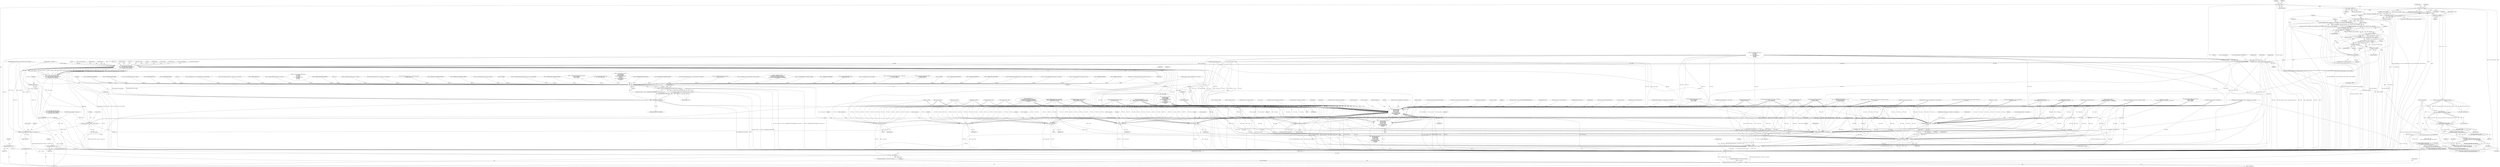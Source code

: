 digraph "0_heimdal_1a6a6e462dc2ac6111f9e02c6852ddec4849b887@pointer" {
"1000857" [label="(Call,_kdc_is_anon_request(b))"];
"1000352" [label="(Call,_kdc_is_anon_request(b))"];
"1000204" [label="(Call,b = &req->req_body)"];
"1000366" [label="(Call,_kdc_is_anon_request(b))"];
"1000854" [label="(Call,require_preauth_p(r) || _kdc_is_anon_request(b))"];
"1000983" [label="(Call,_kdc_is_anon_request(b))"];
"1000982" [label="(Call,_kdc_is_anon_request(b) && !config->allow_anonymous)"];
"1000978" [label="(Call,f.enc_tkt_in_skey\n       || (_kdc_is_anon_request(b) && !config->allow_anonymous))"];
"1000974" [label="(Call,f.forwarded || f.enc_tkt_in_skey\n       || (_kdc_is_anon_request(b) && !config->allow_anonymous))"];
"1000970" [label="(Call,f.proxy || f.forwarded || f.enc_tkt_in_skey\n       || (_kdc_is_anon_request(b) && !config->allow_anonymous))"];
"1000966" [label="(Call,f.validate || f.proxy || f.forwarded || f.enc_tkt_in_skey\n       || (_kdc_is_anon_request(b) && !config->allow_anonymous))"];
"1000962" [label="(Call,f.renew || f.validate || f.proxy || f.forwarded || f.enc_tkt_in_skey\n       || (_kdc_is_anon_request(b) && !config->allow_anonymous))"];
"1001110" [label="(Call,CNT(b, UNKNOWN))"];
"1001109" [label="(Call,CNT(b, UNKNOWN) || CNT(b, PRINCIPAL) || CNT(b, SRV_INST) || CNT(b, SRV_HST) || CNT(b, SRV_XHST))"];
"1001114" [label="(Call,CNT(b, PRINCIPAL))"];
"1001113" [label="(Call,CNT(b, PRINCIPAL) || CNT(b, SRV_INST) || CNT(b, SRV_HST) || CNT(b, SRV_XHST))"];
"1001118" [label="(Call,CNT(b, SRV_INST))"];
"1001117" [label="(Call,CNT(b, SRV_INST) || CNT(b, SRV_HST) || CNT(b, SRV_XHST))"];
"1001122" [label="(Call,CNT(b, SRV_HST))"];
"1001121" [label="(Call,CNT(b, SRV_HST) || CNT(b, SRV_XHST))"];
"1001125" [label="(Call,CNT(b, SRV_XHST))"];
"1001628" [label="(Call,_kdc_is_anon_request(b))"];
"1002344" [label="(Call,log_as_req(context, config, r->reply_key.keytype, setype, b))"];
"1002413" [label="(Call,_kdc_encode_reply(context, config,\n\t\t\t    r->armor_crypto, req->req_body.nonce,\n\t\t\t    &rep, &r->et, &r->ek, setype, r->server->entry.kvno,\n\t\t\t    &skey->key, r->client->entry.kvno,\n\t\t\t    &r->reply_key, 0, &r->e_text, reply))"];
"1002411" [label="(Call,ret = _kdc_encode_reply(context, config,\n\t\t\t    r->armor_crypto, req->req_body.nonce,\n\t\t\t    &rep, &r->et, &r->ek, setype, r->server->entry.kvno,\n\t\t\t    &skey->key, r->client->entry.kvno,\n\t\t\t    &r->reply_key, 0, &r->e_text, reply))"];
"1002491" [label="(Call,ret != 0)"];
"1002490" [label="(Call,ret != 0 && ret != HDB_ERR_NOT_FOUND_HERE && reply->length == 0)"];
"1002495" [label="(Call,ret != HDB_ERR_NOT_FOUND_HERE)"];
"1002494" [label="(Call,ret != HDB_ERR_NOT_FOUND_HERE && reply->length == 0)"];
"1002506" [label="(Call,_kdc_fast_mk_error(context, r,\n \t\t\t\t &error_method,\n \t\t\t\t r->armor_crypto,\n \t\t\t\t &req->req_body,\n \t\t\t\t ret, r->e_text,\n \t\t\t\t r->server_princ,\n\t\t\t\t &r->client_princ->name,\n\t\t\t\t &r->client_princ->realm,\n \t\t\t\t NULL, NULL,\n \t\t\t\t reply))"];
"1002504" [label="(Call,ret = _kdc_fast_mk_error(context, r,\n \t\t\t\t &error_method,\n \t\t\t\t r->armor_crypto,\n \t\t\t\t &req->req_body,\n \t\t\t\t ret, r->e_text,\n \t\t\t\t r->server_princ,\n\t\t\t\t &r->client_princ->name,\n\t\t\t\t &r->client_princ->realm,\n \t\t\t\t NULL, NULL,\n \t\t\t\t reply))"];
"1002686" [label="(Return,return ret;)"];
"1002563" [label="(Call,free_METHOD_DATA(&error_method))"];
"1002582" [label="(Call,krb5_free_principal(context, r->client_princ))"];
"1002611" [label="(Call,krb5_free_principal(context, r->server_princ))"];
"1002639" [label="(Call,_kdc_free_ent(context, r->client))"];
"1002648" [label="(Call,_kdc_free_ent(context, r->server))"];
"1002587" [label="(Call,r->client_princ = NULL)"];
"1002601" [label="(Call,r->client_name = NULL)"];
"1002616" [label="(Call,r->server_princ = NULL)"];
"1002630" [label="(Call,r->server_name = NULL)"];
"1002658" [label="(Call,krb5_crypto_destroy(r->context, r->armor_crypto))"];
"1002670" [label="(Call,krb5_free_keyblock_contents(r->context, &r->reply_key))"];
"1002678" [label="(Call,krb5_free_keyblock_contents(r->context, &r->session_key))"];
"1002665" [label="(Call,r->armor_crypto = NULL)"];
"1002477" [label="(Call,krb5_data_free(reply))"];
"1002486" [label="(Call,free_AS_REP(&rep))"];
"1002544" [label="(Call,free_EncTicketPart(&r->et))"];
"1002549" [label="(Call,free_EncKDCRepPart(&r->ek))"];
"1002601" [label="(Call,r->client_name = NULL)"];
"1002509" [label="(Call,&error_method)"];
"1002591" [label="(Identifier,NULL)"];
"1000778" [label="(Call,ret = krb5_padata_add(context, &error_method,\n\t\t\t\t  pat[n].type, NULL, 0))"];
"1002589" [label="(Identifier,r)"];
"1001187" [label="(Call,_kdc_set_e_text(r, \"Ticket may not be forwardable\"))"];
"1002491" [label="(Call,ret != 0)"];
"1000889" [label="(Call,krb5_copy_keyblock_contents(r->context, &ckey->key, &r->reply_key))"];
"1002557" [label="(Identifier,r)"];
"1001028" [label="(Call,ret = copy_Realm(&r->client->entry.principal->realm, &rep.crealm))"];
"1001112" [label="(Identifier,UNKNOWN)"];
"1002492" [label="(Identifier,ret)"];
"1000572" [label="(Call,ret = _kdc_find_etype(context,\n\t\t\t  krb5_principal_is_krbtgt(context, r->server_princ) ?\n\t\t\t  config->tgt_use_strongest_session_key :\n\t\t\t  config->svc_use_strongest_session_key, FALSE,\n\t\t\t  r->client, b->etype.val, b->etype.len, &r->sessionetype,\n\t\t\t  NULL))"];
"1002490" [label="(Call,ret != 0 && ret != HDB_ERR_NOT_FOUND_HERE && reply->length == 0)"];
"1000258" [label="(Call,krb5_unparse_name(context, r->server_princ, &r->server_name))"];
"1002358" [label="(Identifier,r)"];
"1002274" [label="(Call,ret = copy_METHOD_DATA(&r->outpadata, rep.padata))"];
"1002458" [label="(Call,&r->e_text)"];
"1002687" [label="(Identifier,ret)"];
"1001295" [label="(Call,ret = KRB5KRB_AP_ERR_BADADDR)"];
"1000875" [label="(Call,_kdc_set_e_text(r, \"Doesn't have a client key available\"))"];
"1000351" [label="(Call,!_kdc_is_anon_request(b))"];
"1000967" [label="(Call,f.validate)"];
"1000370" [label="(Identifier,context)"];
"1002506" [label="(Call,_kdc_fast_mk_error(context, r,\n \t\t\t\t &error_method,\n \t\t\t\t r->armor_crypto,\n \t\t\t\t &req->req_body,\n \t\t\t\t ret, r->e_text,\n \t\t\t\t r->server_princ,\n\t\t\t\t &r->client_princ->name,\n\t\t\t\t &r->client_princ->realm,\n \t\t\t\t NULL, NULL,\n \t\t\t\t reply))"];
"1000987" [label="(Identifier,config)"];
"1000192" [label="(Call,_kdc_fast_unwrap_request(r))"];
"1002347" [label="(Call,r->reply_key.keytype)"];
"1000239" [label="(Call,_krb5_principalname2krb5_principal (context,\n\t\t\t\t\t\t  &r->server_princ,\n\t\t\t\t\t\t  *(b->sname),\n\t\t\t\t\t\t  b->realm))"];
"1002667" [label="(Identifier,r)"];
"1000858" [label="(Identifier,b)"];
"1002545" [label="(Call,&r->et)"];
"1002487" [label="(Call,&rep)"];
"1000861" [label="(Identifier,ret)"];
"1002541" [label="(Identifier,ret)"];
"1000831" [label="(Call,ret = get_pa_etype_info(context, config,\n\t\t\t\t\t&error_method, ckey))"];
"1000962" [label="(Call,f.renew || f.validate || f.proxy || f.forwarded || f.enc_tkt_in_skey\n       || (_kdc_is_anon_request(b) && !config->allow_anonymous))"];
"1000978" [label="(Call,f.enc_tkt_in_skey\n       || (_kdc_is_anon_request(b) && !config->allow_anonymous))"];
"1000427" [label="(Call,krb5_unparse_name(context, r->client->entry.principal,\n\t\t\t\t&fixed_client_name))"];
"1002608" [label="(Identifier,r)"];
"1002514" [label="(Call,&req->req_body)"];
"1000983" [label="(Call,_kdc_is_anon_request(b))"];
"1001111" [label="(Identifier,b)"];
"1002639" [label="(Call,_kdc_free_ent(context, r->client))"];
"1001018" [label="(Call,ret = copy_Realm(&anon_realm, &rep.crealm))"];
"1002630" [label="(Call,r->server_name = NULL)"];
"1002205" [label="(Call,r->reply_key.keytype == ETYPE_NULL)"];
"1000610" [label="(Call,kdc_log(context, config, 0,\n\t\t\"Client (%s) from %s has no common enctypes with KDC \"\n\t\t\"to use for the session key\",\n\t\tr->client_name, from))"];
"1002669" [label="(Identifier,NULL)"];
"1000920" [label="(Call,ret = _kdc_check_access(context, config, r->client, r->client_name,\n\t\t\t    r->server, r->server_name,\n\t\t\t    req, &error_method))"];
"1000943" [label="(Call,ret = _kdc_get_preferred_key(context, config,\n\t\t\t\t r->server, r->server_name,\n\t\t\t\t &setype, &skey))"];
"1001708" [label="(Call,ret = ENOMEM)"];
"1002594" [label="(Identifier,r)"];
"1002637" [label="(Identifier,r)"];
"1000985" [label="(Call,!config->allow_anonymous)"];
"1000971" [label="(Call,f.proxy)"];
"1002494" [label="(Call,ret != HDB_ERR_NOT_FOUND_HERE && reply->length == 0)"];
"1002646" [label="(Identifier,r)"];
"1000455" [label="(Call,_kdc_fast_mk_error(context, r,\n\t\t\t\t &error_method,\n\t\t\t\t r->armor_crypto,\n\t\t\t\t &req->req_body,\n\t\t\t\t KRB5_KDC_ERR_WRONG_REALM,\n\t\t\t\t NULL,\n\t\t\t\t r->server_princ,\n\t\t\t\t NULL,\n\t\t\t\t &r->client->entry.principal->realm,\n\t\t\t\t NULL, NULL,\n\t\t\t\t reply))"];
"1002442" [label="(Call,&skey->key)"];
"1000515" [label="(Call,_kdc_db_fetch(context, config, r->server_princ,\n\t\t\tHDB_F_GET_SERVER|HDB_F_GET_KRBTGT | flags,\n\t\t\tNULL, NULL, &r->server))"];
"1001117" [label="(Call,CNT(b, SRV_INST) || CNT(b, SRV_HST) || CNT(b, SRV_XHST))"];
"1002582" [label="(Call,krb5_free_principal(context, r->client_princ))"];
"1000963" [label="(Call,f.renew)"];
"1000872" [label="(Call,ret = KRB5KDC_ERR_CLIENT_NOTYET)"];
"1000210" [label="(Call,f = b->kdc_options)"];
"1001629" [label="(Identifier,b)"];
"1001118" [label="(Call,CNT(b, SRV_INST))"];
"1000975" [label="(Call,f.forwarded)"];
"1000990" [label="(Call,ret = KRB5KDC_ERR_BADOPTION)"];
"1002498" [label="(Call,reply->length == 0)"];
"1001114" [label="(Call,CNT(b, PRINCIPAL))"];
"1002518" [label="(Identifier,ret)"];
"1000868" [label="(Call,ckey == NULL)"];
"1001122" [label="(Call,CNT(b, SRV_HST))"];
"1000922" [label="(Call,_kdc_check_access(context, config, r->client, r->client_name,\n\t\t\t    r->server, r->server_name,\n\t\t\t    req, &error_method))"];
"1002216" [label="(Call,ret = KRB5KDC_ERR_CLIENT_NOTYET)"];
"1001698" [label="(Call,r->ek.last_req.val == NULL)"];
"1000344" [label="(Call,_kdc_is_anonymous(context, r->client_princ))"];
"1001123" [label="(Identifier,b)"];
"1000863" [label="(Call,_kdc_set_e_text(r, \"Need to use PA-ENC-TIMESTAMP/PA-PK-AS-REQ\"))"];
"1002419" [label="(Call,req->req_body.nonce)"];
"1000844" [label="(Call,get_pa_etype_info2(context, config,\n\t\t\t\t     &error_method, ckey))"];
"1002292" [label="(Call,generate_pac(r, skey))"];
"1002190" [label="(Call,ret = krb5_generate_random_keyblock(context, r->sessionetype, &r->session_key))"];
"1002446" [label="(Call,r->client->entry.kvno)"];
"1002345" [label="(Identifier,context)"];
"1002139" [label="(Call,ret = copy_PrincipalName(&rep.ticket.sname, &r->ek.sname))"];
"1002610" [label="(Block,)"];
"1002563" [label="(Call,free_METHOD_DATA(&error_method))"];
"1002220" [label="(Call,ret = copy_EncryptionKey(&r->session_key, &r->et.key))"];
"1000312" [label="(Call,krb5_unparse_name(context, r->client_princ, &r->client_name))"];
"1000284" [label="(Call,ret = KRB5KRB_ERR_GENERIC)"];
"1001234" [label="(Call,ret = KRB5KDC_ERR_POLICY)"];
"1002605" [label="(Identifier,NULL)"];
"1000945" [label="(Call,_kdc_get_preferred_key(context, config,\n\t\t\t\t r->server, r->server_name,\n\t\t\t\t &setype, &skey))"];
"1002665" [label="(Call,r->armor_crypto = NULL)"];
"1001627" [label="(ControlStructure,if (_kdc_is_anon_request(b)))"];
"1002344" [label="(Call,log_as_req(context, config, r->reply_key.keytype, setype, b))"];
"1001315" [label="(Call,ret = copy_Realm(&rep.crealm, &r->et.crealm))"];
"1000232" [label="(Call,_kdc_set_e_text(r, \"No server in request\"))"];
"1002635" [label="(ControlStructure,if (r->client))"];
"1001190" [label="(Call,ret = KRB5KDC_ERR_POLICY)"];
"1002616" [label="(Call,r->server_princ = NULL)"];
"1000999" [label="(Identifier,rep)"];
"1002457" [label="(Literal,0)"];
"1000991" [label="(Identifier,ret)"];
"1000229" [label="(Call,ret = KRB5KRB_ERR_GENERIC)"];
"1000652" [label="(Call,pat[n].validate == NULL)"];
"1001008" [label="(Call,_kdc_is_anonymous(context, r->client_princ))"];
"1001109" [label="(Call,CNT(b, UNKNOWN) || CNT(b, PRINCIPAL) || CNT(b, SRV_INST) || CNT(b, SRV_HST) || CNT(b, SRV_XHST))"];
"1000366" [label="(Call,_kdc_is_anon_request(b))"];
"1000711" [label="(Call,ret != 0)"];
"1000984" [label="(Identifier,b)"];
"1000982" [label="(Call,_kdc_is_anon_request(b) && !config->allow_anonymous)"];
"1002659" [label="(Call,r->context)"];
"1001072" [label="(Call,ret = copy_Realm(&r->server->entry.principal->realm, &rep.ticket.realm))"];
"1000324" [label="(Call,kdc_log(context, config, 0,\n\t\t\"AS-REQ malformed client name from %s\", from))"];
"1002192" [label="(Call,krb5_generate_random_keyblock(context, r->sessionetype, &r->session_key))"];
"1000126" [label="(MethodParameterIn,kdc_request_t r)"];
"1002507" [label="(Identifier,context)"];
"1000961" [label="(ControlStructure,if(f.renew || f.validate || f.proxy || f.forwarded || f.enc_tkt_in_skey\n       || (_kdc_is_anon_request(b) && !config->allow_anonymous)))"];
"1002671" [label="(Call,r->context)"];
"1000662" [label="(Call,r->armor_crypto == NULL)"];
"1002222" [label="(Call,copy_EncryptionKey(&r->session_key, &r->et.key))"];
"1002670" [label="(Call,krb5_free_keyblock_contents(r->context, &r->reply_key))"];
"1000204" [label="(Call,b = &req->req_body)"];
"1002412" [label="(Identifier,ret)"];
"1002550" [label="(Call,&r->ek)"];
"1001125" [label="(Call,CNT(b, SRV_XHST))"];
"1001127" [label="(Identifier,SRV_XHST)"];
"1000256" [label="(Call,ret = krb5_unparse_name(context, r->server_princ, &r->server_name))"];
"1000352" [label="(Call,_kdc_is_anon_request(b))"];
"1002464" [label="(Identifier,ret)"];
"1001641" [label="(Identifier,b)"];
"1002543" [label="(JumpTarget,out2:)"];
"1002596" [label="(Block,)"];
"1002634" [label="(Identifier,NULL)"];
"1002435" [label="(Call,r->server->entry.kvno)"];
"1002583" [label="(Identifier,context)"];
"1001278" [label="(Call,ret = KRB5KDC_ERR_POLICY)"];
"1002434" [label="(Identifier,setype)"];
"1002631" [label="(Call,r->server_name)"];
"1001299" [label="(Call,ret = copy_PrincipalName(&rep.cname, &r->et.cname))"];
"1002482" [label="(Call,_kdc_set_e_text(r, \"Reply packet too large\"))"];
"1000365" [label="(ControlStructure,if (_kdc_is_anon_request(b)))"];
"1002238" [label="(Call,copy_EncryptionKey(&r->session_key, &r->ek.key))"];
"1002478" [label="(Identifier,reply)"];
"1002319" [label="(Call,ret = _kdc_add_KRB5SignedPath(context,\n\t\t\t\t  config,\n\t\t\t\t  r->server,\n\t\t\t\t  setype,\n\t\t\t\t  r->client->entry.principal,\n\t\t\t\t  NULL,\n\t\t\t\t  NULL,\n\t\t\t\t  &r->et))"];
"1002625" [label="(Block,)"];
"1000565" [label="(Call,krb5_free_error_message(context, msg))"];
"1002511" [label="(Call,r->armor_crypto)"];
"1000993" [label="(Call,_kdc_set_e_text(r, \"Bad KDC options\"))"];
"1000353" [label="(Identifier,b)"];
"1000537" [label="(Call,kdc_log(context, config, 5, \"target %s does not have secrets at this KDC, need to proxy\",\n\t\tr->server_name))"];
"1002414" [label="(Identifier,context)"];
"1001110" [label="(Call,CNT(b, UNKNOWN))"];
"1002430" [label="(Call,&r->ek)"];
"1000860" [label="(Call,ret = KRB5KDC_ERR_PREAUTH_REQUIRED)"];
"1000853" [label="(ControlStructure,if (require_preauth_p(r) || _kdc_is_anon_request(b)))"];
"1002549" [label="(Call,free_EncKDCRepPart(&r->ek))"];
"1002564" [label="(Call,&error_method)"];
"1002584" [label="(Call,r->client_princ)"];
"1002617" [label="(Call,r->server_princ)"];
"1000253" [label="(Call,ret == 0)"];
"1000966" [label="(Call,f.validate || f.proxy || f.forwarded || f.enc_tkt_in_skey\n       || (_kdc_is_anon_request(b) && !config->allow_anonymous))"];
"1001132" [label="(Identifier,rep)"];
"1002581" [label="(Block,)"];
"1000270" [label="(Call,kdc_log(context, config, 0,\n\t\t\"AS-REQ malformed server name from %s\", from))"];
"1000223" [label="(Call,b->sname == NULL)"];
"1001116" [label="(Identifier,PRINCIPAL)"];
"1000206" [label="(Call,&req->req_body)"];
"1002453" [label="(Call,&r->reply_key)"];
"1002405" [label="(Call,krb5_free_error_message(r->context, msg))"];
"1001120" [label="(Identifier,SRV_INST)"];
"1001121" [label="(Call,CNT(b, SRV_HST) || CNT(b, SRV_XHST))"];
"1002462" [label="(Identifier,reply)"];
"1002477" [label="(Call,krb5_data_free(reply))"];
"1002504" [label="(Call,ret = _kdc_fast_mk_error(context, r,\n \t\t\t\t &error_method,\n \t\t\t\t r->armor_crypto,\n \t\t\t\t &req->req_body,\n \t\t\t\t ret, r->e_text,\n \t\t\t\t r->server_princ,\n\t\t\t\t &r->client_princ->name,\n\t\t\t\t &r->client_princ->realm,\n \t\t\t\t NULL, NULL,\n \t\t\t\t reply))"];
"1000383" [label="(Call,_kdc_db_fetch(context, config, r->client_princ,\n\t\t\tHDB_F_GET_CLIENT | flags, NULL,\n\t\t\t&r->clientdb, &r->client))"];
"1002531" [label="(Call,&r->client_princ->realm)"];
"1002321" [label="(Call,_kdc_add_KRB5SignedPath(context,\n\t\t\t\t  config,\n\t\t\t\t  r->server,\n\t\t\t\t  setype,\n\t\t\t\t  r->client->entry.principal,\n\t\t\t\t  NULL,\n\t\t\t\t  NULL,\n\t\t\t\t  &r->et))"];
"1002121" [label="(Call,ret = copy_Realm(&rep.ticket.realm, &r->ek.srealm))"];
"1000310" [label="(Call,ret = krb5_unparse_name(context, r->client_princ, &r->client_name))"];
"1000577" [label="(Call,krb5_principal_is_krbtgt(context, r->server_princ))"];
"1000382" [label="(Identifier,ret)"];
"1000211" [label="(Identifier,f)"];
"1000197" [label="(Call,_kdc_r_log(r, 0, \"FAST unwrap request from %s failed: %d\", from, ret))"];
"1000425" [label="(Call,ret = krb5_unparse_name(context, r->client->entry.principal,\n\t\t\t\t&fixed_client_name))"];
"1002505" [label="(Identifier,ret)"];
"1002525" [label="(Call,&r->client_princ->name)"];
"1000367" [label="(Identifier,b)"];
"1001115" [label="(Identifier,b)"];
"1000287" [label="(Call,_kdc_set_e_text(r, \"No client in request\"))"];
"1002680" [label="(Identifier,r)"];
"1002519" [label="(Call,r->e_text)"];
"1002620" [label="(Identifier,NULL)"];
"1002426" [label="(Call,&r->et)"];
"1000780" [label="(Call,krb5_padata_add(context, &error_method,\n\t\t\t\t  pat[n].type, NULL, 0))"];
"1002476" [label="(Block,)"];
"1000974" [label="(Call,f.forwarded || f.enc_tkt_in_skey\n       || (_kdc_is_anon_request(b) && !config->allow_anonymous))"];
"1002486" [label="(Call,free_AS_REP(&rep))"];
"1000509" [label="(Call,ret = KRB5KDC_ERR_C_PRINCIPAL_UNKNOWN)"];
"1000127" [label="(MethodParameterIn,krb5_data *reply)"];
"1000360" [label="(Call,ret = KRB5KDC_ERR_C_PRINCIPAL_UNKNOWN)"];
"1001145" [label="(Identifier,r)"];
"1001628" [label="(Call,_kdc_is_anon_request(b))"];
"1002416" [label="(Call,r->armor_crypto)"];
"1000796" [label="(Call,_kdc_find_etype(context,\n\t\t\t      config->preauth_use_strongest_session_key, TRUE,\n\t\t\t      r->client, b->etype.val, b->etype.len, NULL, &ckey))"];
"1002496" [label="(Identifier,ret)"];
"1000506" [label="(Call,krb5_free_error_message(context, msg))"];
"1002650" [label="(Call,r->server)"];
"1000979" [label="(Call,f.enc_tkt_in_skey)"];
"1002657" [label="(Block,)"];
"1001275" [label="(Call,_kdc_set_e_text(r, \"Ticket may not be postdate\"))"];
"1002424" [label="(Call,&rep)"];
"1002644" [label="(ControlStructure,if (r->server))"];
"1002618" [label="(Identifier,r)"];
"1000533" [label="(Call,ret == HDB_ERR_NOT_FOUND_HERE)"];
"1001126" [label="(Identifier,b)"];
"1002213" [label="(Call,_kdc_set_e_text(r, \"Client have no reply key\"))"];
"1002411" [label="(Call,ret = _kdc_encode_reply(context, config,\n\t\t\t    r->armor_crypto, req->req_body.nonce,\n\t\t\t    &rep, &r->et, &r->ek, setype, r->server->entry.kvno,\n\t\t\t    &skey->key, r->client->entry.kvno,\n\t\t\t    &r->reply_key, 0, &r->e_text, reply))"];
"1000369" [label="(Call,kdc_log(context, config, 0,\n\t\t\"Request for a anonymous ticket with non \"\n\t\t\"anonymous client name: %s\", r->client_name))"];
"1002415" [label="(Identifier,config)"];
"1001119" [label="(Identifier,b)"];
"1000294" [label="(Call,_krb5_principalname2krb5_principal (context,\n\t\t\t\t\t\t  &r->client_princ,\n\t\t\t\t\t\t  *(b->cname),\n\t\t\t\t\t\t  b->realm))"];
"1002495" [label="(Call,ret != HDB_ERR_NOT_FOUND_HERE)"];
"1000869" [label="(Identifier,ckey)"];
"1002613" [label="(Call,r->server_princ)"];
"1000855" [label="(Call,require_preauth_p(r))"];
"1002538" [label="(Identifier,NULL)"];
"1002236" [label="(Call,ret = copy_EncryptionKey(&r->session_key, &r->ek.key))"];
"1002641" [label="(Call,r->client)"];
"1002658" [label="(Call,krb5_crypto_destroy(r->context, r->armor_crypto))"];
"1002682" [label="(Call,&r->session_key)"];
"1002270" [label="(Call,ret = ENOMEM)"];
"1002503" [label="(Block,)"];
"1001284" [label="(Call,_kdc_check_addresses(context, config, b->addresses, from_addr))"];
"1002544" [label="(Call,free_EncTicketPart(&r->et))"];
"1001048" [label="(Call,ret = _krb5_principal2principalname(&rep.cname, r->client->entry.principal))"];
"1002399" [label="(Call,_kdc_r_log(r, 0, \"add_enc_pa_rep failed: %s: %d\", msg, ret))"];
"1002539" [label="(Identifier,reply)"];
"1002674" [label="(Call,&r->reply_key)"];
"1002587" [label="(Call,r->client_princ = NULL)"];
"1002500" [label="(Identifier,reply)"];
"1002552" [label="(Identifier,r)"];
"1002602" [label="(Call,r->client_name)"];
"1002537" [label="(Identifier,NULL)"];
"1000675" [label="(Call,kdc_log(context, config, 5,\n\t\t    \"Looking for %s pa-data -- %s\", pat[n].name, r->client_name))"];
"1002559" [label="(ControlStructure,if (error_method.len))"];
"1002640" [label="(Identifier,context)"];
"1000857" [label="(Call,_kdc_is_anon_request(b))"];
"1001231" [label="(Call,_kdc_set_e_text(r, \"Ticket may not be proxiable\"))"];
"1001108" [label="(ControlStructure,if (CNT(b, UNKNOWN) || CNT(b, PRINCIPAL) || CNT(b, SRV_INST) || CNT(b, SRV_HST) || CNT(b, SRV_XHST)))"];
"1002489" [label="(ControlStructure,if(ret != 0 && ret != HDB_ERR_NOT_FOUND_HERE && reply->length == 0))"];
"1002493" [label="(Literal,0)"];
"1001113" [label="(Call,CNT(b, PRINCIPAL) || CNT(b, SRV_INST) || CNT(b, SRV_HST) || CNT(b, SRV_XHST))"];
"1000174" [label="(Call,memset(&rep, 0, sizeof(rep)))"];
"1000355" [label="(Call,kdc_log(context, config, 0, \"Anonymous ticket w/o anonymous flag\"))"];
"1002648" [label="(Call,_kdc_free_ent(context, r->server))"];
"1000377" [label="(Call,ret = KRB5KDC_ERR_C_PRINCIPAL_UNKNOWN)"];
"1000833" [label="(Call,get_pa_etype_info(context, config,\n\t\t\t\t\t&error_method, ckey))"];
"1000131" [label="(Block,)"];
"1000406" [label="(Call,kdc_log(context, config, 5, \"client %s does not have secrets at this KDC, need to proxy\",\n\t\tr->client_name))"];
"1002480" [label="(Identifier,ret)"];
"1000133" [label="(Call,context = r->context)"];
"1002497" [label="(Identifier,HDB_ERR_NOT_FOUND_HERE)"];
"1002353" [label="(Identifier,b)"];
"1002666" [label="(Call,r->armor_crypto)"];
"1002588" [label="(Call,r->client_princ)"];
"1001634" [label="(Identifier,r)"];
"1002662" [label="(Call,r->armor_crypto)"];
"1002413" [label="(Call,_kdc_encode_reply(context, config,\n\t\t\t    r->armor_crypto, req->req_body.nonce,\n\t\t\t    &rep, &r->et, &r->ek, setype, r->server->entry.kvno,\n\t\t\t    &skey->key, r->client->entry.kvno,\n\t\t\t    &r->reply_key, 0, &r->e_text, reply))"];
"1000574" [label="(Call,_kdc_find_etype(context,\n\t\t\t  krb5_principal_is_krbtgt(context, r->server_princ) ?\n\t\t\t  config->tgt_use_strongest_session_key :\n\t\t\t  config->svc_use_strongest_session_key, FALSE,\n\t\t\t  r->client, b->etype.val, b->etype.len, &r->sessionetype,\n\t\t\t  NULL))"];
"1002686" [label="(Return,return ret;)"];
"1000292" [label="(Call,ret = _krb5_principalname2krb5_principal (context,\n\t\t\t\t\t\t  &r->client_princ,\n\t\t\t\t\t\t  *(b->cname),\n\t\t\t\t\t\t  b->realm))"];
"1002569" [label="(Identifier,r)"];
"1002346" [label="(Identifier,config)"];
"1002678" [label="(Call,krb5_free_keyblock_contents(r->context, &r->session_key))"];
"1002623" [label="(Identifier,r)"];
"1002611" [label="(Call,krb5_free_principal(context, r->server_princ))"];
"1002649" [label="(Identifier,context)"];
"1002386" [label="(Call,add_enc_pa_rep(r))"];
"1000970" [label="(Call,f.proxy || f.forwarded || f.enc_tkt_in_skey\n       || (_kdc_is_anon_request(b) && !config->allow_anonymous))"];
"1002522" [label="(Call,r->server_princ)"];
"1000707" [label="(Call,pat[n].validate(r, pa))"];
"1000842" [label="(Call,ret = get_pa_etype_info2(context, config,\n\t\t\t\t     &error_method, ckey))"];
"1000453" [label="(Call,ret = _kdc_fast_mk_error(context, r,\n\t\t\t\t &error_method,\n\t\t\t\t r->armor_crypto,\n\t\t\t\t &req->req_body,\n\t\t\t\t KRB5_KDC_ERR_WRONG_REALM,\n\t\t\t\t NULL,\n\t\t\t\t r->server_princ,\n\t\t\t\t NULL,\n\t\t\t\t &r->client->entry.principal->realm,\n\t\t\t\t NULL, NULL,\n\t\t\t\t reply))"];
"1002508" [label="(Identifier,r)"];
"1002679" [label="(Call,r->context)"];
"1002688" [label="(MethodReturn,RET)"];
"1000278" [label="(Call,b->cname == NULL)"];
"1002479" [label="(Call,ret = KRB5KRB_ERR_RESPONSE_TOO_BIG)"];
"1001292" [label="(Call,_kdc_set_e_text(r, \"Bad address list in requested\"))"];
"1001124" [label="(Identifier,SRV_HST)"];
"1000402" [label="(Call,ret == HDB_ERR_NOT_FOUND_HERE)"];
"1002655" [label="(Identifier,r)"];
"1000568" [label="(Call,ret = KRB5KDC_ERR_S_PRINCIPAL_UNKNOWN)"];
"1002264" [label="(Call,rep.padata == NULL)"];
"1000205" [label="(Identifier,b)"];
"1002612" [label="(Identifier,context)"];
"1002352" [label="(Identifier,setype)"];
"1000887" [label="(Call,ret = krb5_copy_keyblock_contents(r->context, &ckey->key, &r->reply_key))"];
"1002672" [label="(Identifier,r)"];
"1000854" [label="(Call,require_preauth_p(r) || _kdc_is_anon_request(b))"];
"1000857" -> "1000854"  [label="AST: "];
"1000857" -> "1000858"  [label="CFG: "];
"1000858" -> "1000857"  [label="AST: "];
"1000854" -> "1000857"  [label="CFG: "];
"1000857" -> "1002688"  [label="DDG: b"];
"1000857" -> "1000854"  [label="DDG: b"];
"1000352" -> "1000857"  [label="DDG: b"];
"1000366" -> "1000857"  [label="DDG: b"];
"1000857" -> "1000983"  [label="DDG: b"];
"1000857" -> "1001110"  [label="DDG: b"];
"1000352" -> "1000351"  [label="AST: "];
"1000352" -> "1000353"  [label="CFG: "];
"1000353" -> "1000352"  [label="AST: "];
"1000351" -> "1000352"  [label="CFG: "];
"1000352" -> "1002688"  [label="DDG: b"];
"1000352" -> "1000351"  [label="DDG: b"];
"1000204" -> "1000352"  [label="DDG: b"];
"1000352" -> "1000983"  [label="DDG: b"];
"1000352" -> "1001110"  [label="DDG: b"];
"1000204" -> "1000131"  [label="AST: "];
"1000204" -> "1000206"  [label="CFG: "];
"1000205" -> "1000204"  [label="AST: "];
"1000206" -> "1000204"  [label="AST: "];
"1000211" -> "1000204"  [label="CFG: "];
"1000204" -> "1002688"  [label="DDG: &req->req_body"];
"1000204" -> "1002688"  [label="DDG: b"];
"1000204" -> "1000366"  [label="DDG: b"];
"1000366" -> "1000365"  [label="AST: "];
"1000366" -> "1000367"  [label="CFG: "];
"1000367" -> "1000366"  [label="AST: "];
"1000370" -> "1000366"  [label="CFG: "];
"1000382" -> "1000366"  [label="CFG: "];
"1000366" -> "1002688"  [label="DDG: b"];
"1000366" -> "1002688"  [label="DDG: _kdc_is_anon_request(b)"];
"1000366" -> "1000854"  [label="DDG: _kdc_is_anon_request(b)"];
"1000366" -> "1000983"  [label="DDG: b"];
"1000366" -> "1001110"  [label="DDG: b"];
"1000854" -> "1000853"  [label="AST: "];
"1000854" -> "1000855"  [label="CFG: "];
"1000855" -> "1000854"  [label="AST: "];
"1000861" -> "1000854"  [label="CFG: "];
"1000869" -> "1000854"  [label="CFG: "];
"1000854" -> "1002688"  [label="DDG: _kdc_is_anon_request(b)"];
"1000854" -> "1002688"  [label="DDG: require_preauth_p(r)"];
"1000854" -> "1002688"  [label="DDG: require_preauth_p(r) || _kdc_is_anon_request(b)"];
"1000855" -> "1000854"  [label="DDG: r"];
"1000351" -> "1000854"  [label="DDG: _kdc_is_anon_request(b)"];
"1000983" -> "1000982"  [label="AST: "];
"1000983" -> "1000984"  [label="CFG: "];
"1000984" -> "1000983"  [label="AST: "];
"1000987" -> "1000983"  [label="CFG: "];
"1000982" -> "1000983"  [label="CFG: "];
"1000983" -> "1002688"  [label="DDG: b"];
"1000983" -> "1000982"  [label="DDG: b"];
"1000983" -> "1001110"  [label="DDG: b"];
"1000982" -> "1000978"  [label="AST: "];
"1000982" -> "1000985"  [label="CFG: "];
"1000985" -> "1000982"  [label="AST: "];
"1000978" -> "1000982"  [label="CFG: "];
"1000982" -> "1002688"  [label="DDG: _kdc_is_anon_request(b)"];
"1000982" -> "1002688"  [label="DDG: !config->allow_anonymous"];
"1000982" -> "1000978"  [label="DDG: _kdc_is_anon_request(b)"];
"1000982" -> "1000978"  [label="DDG: !config->allow_anonymous"];
"1000985" -> "1000982"  [label="DDG: config->allow_anonymous"];
"1000978" -> "1000974"  [label="AST: "];
"1000978" -> "1000979"  [label="CFG: "];
"1000979" -> "1000978"  [label="AST: "];
"1000974" -> "1000978"  [label="CFG: "];
"1000978" -> "1002688"  [label="DDG: _kdc_is_anon_request(b) && !config->allow_anonymous"];
"1000978" -> "1002688"  [label="DDG: f.enc_tkt_in_skey"];
"1000978" -> "1000974"  [label="DDG: f.enc_tkt_in_skey"];
"1000978" -> "1000974"  [label="DDG: _kdc_is_anon_request(b) && !config->allow_anonymous"];
"1000210" -> "1000978"  [label="DDG: f"];
"1000974" -> "1000970"  [label="AST: "];
"1000974" -> "1000975"  [label="CFG: "];
"1000975" -> "1000974"  [label="AST: "];
"1000970" -> "1000974"  [label="CFG: "];
"1000974" -> "1002688"  [label="DDG: f.forwarded"];
"1000974" -> "1002688"  [label="DDG: f.enc_tkt_in_skey\n       || (_kdc_is_anon_request(b) && !config->allow_anonymous)"];
"1000974" -> "1000970"  [label="DDG: f.forwarded"];
"1000974" -> "1000970"  [label="DDG: f.enc_tkt_in_skey\n       || (_kdc_is_anon_request(b) && !config->allow_anonymous)"];
"1000210" -> "1000974"  [label="DDG: f"];
"1000970" -> "1000966"  [label="AST: "];
"1000970" -> "1000971"  [label="CFG: "];
"1000971" -> "1000970"  [label="AST: "];
"1000966" -> "1000970"  [label="CFG: "];
"1000970" -> "1002688"  [label="DDG: f.forwarded || f.enc_tkt_in_skey\n       || (_kdc_is_anon_request(b) && !config->allow_anonymous)"];
"1000970" -> "1002688"  [label="DDG: f.proxy"];
"1000970" -> "1000966"  [label="DDG: f.proxy"];
"1000970" -> "1000966"  [label="DDG: f.forwarded || f.enc_tkt_in_skey\n       || (_kdc_is_anon_request(b) && !config->allow_anonymous)"];
"1000210" -> "1000970"  [label="DDG: f"];
"1000966" -> "1000962"  [label="AST: "];
"1000966" -> "1000967"  [label="CFG: "];
"1000967" -> "1000966"  [label="AST: "];
"1000962" -> "1000966"  [label="CFG: "];
"1000966" -> "1002688"  [label="DDG: f.validate"];
"1000966" -> "1002688"  [label="DDG: f.proxy || f.forwarded || f.enc_tkt_in_skey\n       || (_kdc_is_anon_request(b) && !config->allow_anonymous)"];
"1000966" -> "1000962"  [label="DDG: f.validate"];
"1000966" -> "1000962"  [label="DDG: f.proxy || f.forwarded || f.enc_tkt_in_skey\n       || (_kdc_is_anon_request(b) && !config->allow_anonymous)"];
"1000210" -> "1000966"  [label="DDG: f"];
"1000962" -> "1000961"  [label="AST: "];
"1000962" -> "1000963"  [label="CFG: "];
"1000963" -> "1000962"  [label="AST: "];
"1000991" -> "1000962"  [label="CFG: "];
"1000999" -> "1000962"  [label="CFG: "];
"1000962" -> "1002688"  [label="DDG: f.renew || f.validate || f.proxy || f.forwarded || f.enc_tkt_in_skey\n       || (_kdc_is_anon_request(b) && !config->allow_anonymous)"];
"1000962" -> "1002688"  [label="DDG: f.validate || f.proxy || f.forwarded || f.enc_tkt_in_skey\n       || (_kdc_is_anon_request(b) && !config->allow_anonymous)"];
"1000962" -> "1002688"  [label="DDG: f.renew"];
"1000210" -> "1000962"  [label="DDG: f"];
"1001110" -> "1001109"  [label="AST: "];
"1001110" -> "1001112"  [label="CFG: "];
"1001111" -> "1001110"  [label="AST: "];
"1001112" -> "1001110"  [label="AST: "];
"1001115" -> "1001110"  [label="CFG: "];
"1001109" -> "1001110"  [label="CFG: "];
"1001110" -> "1002688"  [label="DDG: b"];
"1001110" -> "1002688"  [label="DDG: UNKNOWN"];
"1001110" -> "1001109"  [label="DDG: b"];
"1001110" -> "1001109"  [label="DDG: UNKNOWN"];
"1001110" -> "1001114"  [label="DDG: b"];
"1001110" -> "1001628"  [label="DDG: b"];
"1001109" -> "1001108"  [label="AST: "];
"1001109" -> "1001113"  [label="CFG: "];
"1001113" -> "1001109"  [label="AST: "];
"1001132" -> "1001109"  [label="CFG: "];
"1001145" -> "1001109"  [label="CFG: "];
"1001109" -> "1002688"  [label="DDG: CNT(b, PRINCIPAL) || CNT(b, SRV_INST) || CNT(b, SRV_HST) || CNT(b, SRV_XHST)"];
"1001109" -> "1002688"  [label="DDG: CNT(b, UNKNOWN) || CNT(b, PRINCIPAL) || CNT(b, SRV_INST) || CNT(b, SRV_HST) || CNT(b, SRV_XHST)"];
"1001109" -> "1002688"  [label="DDG: CNT(b, UNKNOWN)"];
"1001113" -> "1001109"  [label="DDG: CNT(b, PRINCIPAL)"];
"1001113" -> "1001109"  [label="DDG: CNT(b, SRV_INST) || CNT(b, SRV_HST) || CNT(b, SRV_XHST)"];
"1001114" -> "1001113"  [label="AST: "];
"1001114" -> "1001116"  [label="CFG: "];
"1001115" -> "1001114"  [label="AST: "];
"1001116" -> "1001114"  [label="AST: "];
"1001119" -> "1001114"  [label="CFG: "];
"1001113" -> "1001114"  [label="CFG: "];
"1001114" -> "1002688"  [label="DDG: PRINCIPAL"];
"1001114" -> "1002688"  [label="DDG: b"];
"1001114" -> "1001113"  [label="DDG: b"];
"1001114" -> "1001113"  [label="DDG: PRINCIPAL"];
"1001114" -> "1001118"  [label="DDG: b"];
"1001114" -> "1001628"  [label="DDG: b"];
"1001113" -> "1001117"  [label="CFG: "];
"1001117" -> "1001113"  [label="AST: "];
"1001113" -> "1002688"  [label="DDG: CNT(b, PRINCIPAL)"];
"1001113" -> "1002688"  [label="DDG: CNT(b, SRV_INST) || CNT(b, SRV_HST) || CNT(b, SRV_XHST)"];
"1001117" -> "1001113"  [label="DDG: CNT(b, SRV_INST)"];
"1001117" -> "1001113"  [label="DDG: CNT(b, SRV_HST) || CNT(b, SRV_XHST)"];
"1001118" -> "1001117"  [label="AST: "];
"1001118" -> "1001120"  [label="CFG: "];
"1001119" -> "1001118"  [label="AST: "];
"1001120" -> "1001118"  [label="AST: "];
"1001123" -> "1001118"  [label="CFG: "];
"1001117" -> "1001118"  [label="CFG: "];
"1001118" -> "1002688"  [label="DDG: b"];
"1001118" -> "1002688"  [label="DDG: SRV_INST"];
"1001118" -> "1001117"  [label="DDG: b"];
"1001118" -> "1001117"  [label="DDG: SRV_INST"];
"1001118" -> "1001122"  [label="DDG: b"];
"1001118" -> "1001628"  [label="DDG: b"];
"1001117" -> "1001121"  [label="CFG: "];
"1001121" -> "1001117"  [label="AST: "];
"1001117" -> "1002688"  [label="DDG: CNT(b, SRV_HST) || CNT(b, SRV_XHST)"];
"1001117" -> "1002688"  [label="DDG: CNT(b, SRV_INST)"];
"1001121" -> "1001117"  [label="DDG: CNT(b, SRV_HST)"];
"1001121" -> "1001117"  [label="DDG: CNT(b, SRV_XHST)"];
"1001122" -> "1001121"  [label="AST: "];
"1001122" -> "1001124"  [label="CFG: "];
"1001123" -> "1001122"  [label="AST: "];
"1001124" -> "1001122"  [label="AST: "];
"1001126" -> "1001122"  [label="CFG: "];
"1001121" -> "1001122"  [label="CFG: "];
"1001122" -> "1002688"  [label="DDG: SRV_HST"];
"1001122" -> "1002688"  [label="DDG: b"];
"1001122" -> "1001121"  [label="DDG: b"];
"1001122" -> "1001121"  [label="DDG: SRV_HST"];
"1001122" -> "1001125"  [label="DDG: b"];
"1001122" -> "1001628"  [label="DDG: b"];
"1001121" -> "1001125"  [label="CFG: "];
"1001125" -> "1001121"  [label="AST: "];
"1001121" -> "1002688"  [label="DDG: CNT(b, SRV_HST)"];
"1001121" -> "1002688"  [label="DDG: CNT(b, SRV_XHST)"];
"1001125" -> "1001121"  [label="DDG: b"];
"1001125" -> "1001121"  [label="DDG: SRV_XHST"];
"1001125" -> "1001127"  [label="CFG: "];
"1001126" -> "1001125"  [label="AST: "];
"1001127" -> "1001125"  [label="AST: "];
"1001125" -> "1002688"  [label="DDG: SRV_XHST"];
"1001125" -> "1002688"  [label="DDG: b"];
"1001125" -> "1001628"  [label="DDG: b"];
"1001628" -> "1001627"  [label="AST: "];
"1001628" -> "1001629"  [label="CFG: "];
"1001629" -> "1001628"  [label="AST: "];
"1001634" -> "1001628"  [label="CFG: "];
"1001641" -> "1001628"  [label="CFG: "];
"1001628" -> "1002688"  [label="DDG: _kdc_is_anon_request(b)"];
"1001628" -> "1002688"  [label="DDG: b"];
"1001628" -> "1002344"  [label="DDG: b"];
"1002344" -> "1000131"  [label="AST: "];
"1002344" -> "1002353"  [label="CFG: "];
"1002345" -> "1002344"  [label="AST: "];
"1002346" -> "1002344"  [label="AST: "];
"1002347" -> "1002344"  [label="AST: "];
"1002352" -> "1002344"  [label="AST: "];
"1002353" -> "1002344"  [label="AST: "];
"1002358" -> "1002344"  [label="CFG: "];
"1002344" -> "1002688"  [label="DDG: context"];
"1002344" -> "1002688"  [label="DDG: r->reply_key.keytype"];
"1002344" -> "1002688"  [label="DDG: setype"];
"1002344" -> "1002688"  [label="DDG: b"];
"1002344" -> "1002688"  [label="DDG: config"];
"1002344" -> "1002688"  [label="DDG: log_as_req(context, config, r->reply_key.keytype, setype, b)"];
"1002321" -> "1002344"  [label="DDG: context"];
"1002321" -> "1002344"  [label="DDG: config"];
"1002321" -> "1002344"  [label="DDG: setype"];
"1002205" -> "1002344"  [label="DDG: r->reply_key.keytype"];
"1002344" -> "1002413"  [label="DDG: context"];
"1002344" -> "1002413"  [label="DDG: config"];
"1002344" -> "1002413"  [label="DDG: setype"];
"1002344" -> "1002506"  [label="DDG: context"];
"1002344" -> "1002582"  [label="DDG: context"];
"1002344" -> "1002611"  [label="DDG: context"];
"1002344" -> "1002639"  [label="DDG: context"];
"1002344" -> "1002648"  [label="DDG: context"];
"1002413" -> "1002411"  [label="AST: "];
"1002413" -> "1002462"  [label="CFG: "];
"1002414" -> "1002413"  [label="AST: "];
"1002415" -> "1002413"  [label="AST: "];
"1002416" -> "1002413"  [label="AST: "];
"1002419" -> "1002413"  [label="AST: "];
"1002424" -> "1002413"  [label="AST: "];
"1002426" -> "1002413"  [label="AST: "];
"1002430" -> "1002413"  [label="AST: "];
"1002434" -> "1002413"  [label="AST: "];
"1002435" -> "1002413"  [label="AST: "];
"1002442" -> "1002413"  [label="AST: "];
"1002446" -> "1002413"  [label="AST: "];
"1002453" -> "1002413"  [label="AST: "];
"1002457" -> "1002413"  [label="AST: "];
"1002458" -> "1002413"  [label="AST: "];
"1002462" -> "1002413"  [label="AST: "];
"1002411" -> "1002413"  [label="CFG: "];
"1002413" -> "1002688"  [label="DDG: reply"];
"1002413" -> "1002688"  [label="DDG: setype"];
"1002413" -> "1002688"  [label="DDG: r->client->entry.kvno"];
"1002413" -> "1002688"  [label="DDG: config"];
"1002413" -> "1002688"  [label="DDG: &r->e_text"];
"1002413" -> "1002688"  [label="DDG: r->server->entry.kvno"];
"1002413" -> "1002688"  [label="DDG: &skey->key"];
"1002413" -> "1002688"  [label="DDG: req->req_body.nonce"];
"1002413" -> "1002688"  [label="DDG: r->armor_crypto"];
"1002413" -> "1002688"  [label="DDG: context"];
"1002413" -> "1002411"  [label="DDG: &r->e_text"];
"1002413" -> "1002411"  [label="DDG: &skey->key"];
"1002413" -> "1002411"  [label="DDG: r->armor_crypto"];
"1002413" -> "1002411"  [label="DDG: r->server->entry.kvno"];
"1002413" -> "1002411"  [label="DDG: reply"];
"1002413" -> "1002411"  [label="DDG: &r->ek"];
"1002413" -> "1002411"  [label="DDG: &r->reply_key"];
"1002413" -> "1002411"  [label="DDG: setype"];
"1002413" -> "1002411"  [label="DDG: req->req_body.nonce"];
"1002413" -> "1002411"  [label="DDG: &rep"];
"1002413" -> "1002411"  [label="DDG: r->client->entry.kvno"];
"1002413" -> "1002411"  [label="DDG: 0"];
"1002413" -> "1002411"  [label="DDG: context"];
"1002413" -> "1002411"  [label="DDG: &r->et"];
"1002413" -> "1002411"  [label="DDG: config"];
"1000662" -> "1002413"  [label="DDG: r->armor_crypto"];
"1000174" -> "1002413"  [label="DDG: &rep"];
"1002321" -> "1002413"  [label="DDG: &r->et"];
"1000889" -> "1002413"  [label="DDG: &r->reply_key"];
"1000127" -> "1002413"  [label="DDG: reply"];
"1002413" -> "1002477"  [label="DDG: reply"];
"1002413" -> "1002486"  [label="DDG: &rep"];
"1002413" -> "1002506"  [label="DDG: context"];
"1002413" -> "1002506"  [label="DDG: r->armor_crypto"];
"1002413" -> "1002506"  [label="DDG: &r->e_text"];
"1002413" -> "1002506"  [label="DDG: reply"];
"1002413" -> "1002544"  [label="DDG: &r->et"];
"1002413" -> "1002549"  [label="DDG: &r->ek"];
"1002413" -> "1002582"  [label="DDG: context"];
"1002413" -> "1002611"  [label="DDG: context"];
"1002413" -> "1002639"  [label="DDG: context"];
"1002413" -> "1002648"  [label="DDG: context"];
"1002413" -> "1002658"  [label="DDG: r->armor_crypto"];
"1002413" -> "1002670"  [label="DDG: &r->reply_key"];
"1002411" -> "1000131"  [label="AST: "];
"1002412" -> "1002411"  [label="AST: "];
"1002464" -> "1002411"  [label="CFG: "];
"1002411" -> "1002688"  [label="DDG: _kdc_encode_reply(context, config,\n\t\t\t    r->armor_crypto, req->req_body.nonce,\n\t\t\t    &rep, &r->et, &r->ek, setype, r->server->entry.kvno,\n\t\t\t    &skey->key, r->client->entry.kvno,\n\t\t\t    &r->reply_key, 0, &r->e_text, reply)"];
"1002411" -> "1002491"  [label="DDG: ret"];
"1002491" -> "1002490"  [label="AST: "];
"1002491" -> "1002493"  [label="CFG: "];
"1002492" -> "1002491"  [label="AST: "];
"1002493" -> "1002491"  [label="AST: "];
"1002496" -> "1002491"  [label="CFG: "];
"1002490" -> "1002491"  [label="CFG: "];
"1002491" -> "1002688"  [label="DDG: ret"];
"1002491" -> "1002490"  [label="DDG: ret"];
"1002491" -> "1002490"  [label="DDG: 0"];
"1000842" -> "1002491"  [label="DDG: ret"];
"1000711" -> "1002491"  [label="DDG: ret"];
"1000292" -> "1002491"  [label="DDG: ret"];
"1000872" -> "1002491"  [label="DDG: ret"];
"1000831" -> "1002491"  [label="DDG: ret"];
"1000533" -> "1002491"  [label="DDG: ret"];
"1000377" -> "1002491"  [label="DDG: ret"];
"1000256" -> "1002491"  [label="DDG: ret"];
"1000509" -> "1002491"  [label="DDG: ret"];
"1000778" -> "1002491"  [label="DDG: ret"];
"1000860" -> "1002491"  [label="DDG: ret"];
"1000197" -> "1002491"  [label="DDG: ret"];
"1002121" -> "1002491"  [label="DDG: ret"];
"1001048" -> "1002491"  [label="DDG: ret"];
"1000284" -> "1002491"  [label="DDG: ret"];
"1000360" -> "1002491"  [label="DDG: ret"];
"1000568" -> "1002491"  [label="DDG: ret"];
"1001708" -> "1002491"  [label="DDG: ret"];
"1002274" -> "1002491"  [label="DDG: ret"];
"1000920" -> "1002491"  [label="DDG: ret"];
"1001295" -> "1002491"  [label="DDG: ret"];
"1000310" -> "1002491"  [label="DDG: ret"];
"1000990" -> "1002491"  [label="DDG: ret"];
"1000253" -> "1002491"  [label="DDG: ret"];
"1002216" -> "1002491"  [label="DDG: ret"];
"1001072" -> "1002491"  [label="DDG: ret"];
"1001315" -> "1002491"  [label="DDG: ret"];
"1001190" -> "1002491"  [label="DDG: ret"];
"1002220" -> "1002491"  [label="DDG: ret"];
"1002190" -> "1002491"  [label="DDG: ret"];
"1000425" -> "1002491"  [label="DDG: ret"];
"1001299" -> "1002491"  [label="DDG: ret"];
"1000402" -> "1002491"  [label="DDG: ret"];
"1001018" -> "1002491"  [label="DDG: ret"];
"1002319" -> "1002491"  [label="DDG: ret"];
"1002139" -> "1002491"  [label="DDG: ret"];
"1000943" -> "1002491"  [label="DDG: ret"];
"1002270" -> "1002491"  [label="DDG: ret"];
"1002479" -> "1002491"  [label="DDG: ret"];
"1002399" -> "1002491"  [label="DDG: ret"];
"1000887" -> "1002491"  [label="DDG: ret"];
"1001234" -> "1002491"  [label="DDG: ret"];
"1001278" -> "1002491"  [label="DDG: ret"];
"1000229" -> "1002491"  [label="DDG: ret"];
"1001028" -> "1002491"  [label="DDG: ret"];
"1000572" -> "1002491"  [label="DDG: ret"];
"1002236" -> "1002491"  [label="DDG: ret"];
"1000453" -> "1002491"  [label="DDG: ret"];
"1002491" -> "1002495"  [label="DDG: ret"];
"1002491" -> "1002506"  [label="DDG: ret"];
"1002491" -> "1002686"  [label="DDG: ret"];
"1002490" -> "1002489"  [label="AST: "];
"1002490" -> "1002494"  [label="CFG: "];
"1002494" -> "1002490"  [label="AST: "];
"1002505" -> "1002490"  [label="CFG: "];
"1002543" -> "1002490"  [label="CFG: "];
"1002490" -> "1002688"  [label="DDG: ret != 0 && ret != HDB_ERR_NOT_FOUND_HERE && reply->length == 0"];
"1002490" -> "1002688"  [label="DDG: ret != HDB_ERR_NOT_FOUND_HERE && reply->length == 0"];
"1002490" -> "1002688"  [label="DDG: ret != 0"];
"1002494" -> "1002490"  [label="DDG: ret != HDB_ERR_NOT_FOUND_HERE"];
"1002494" -> "1002490"  [label="DDG: reply->length == 0"];
"1002495" -> "1002494"  [label="AST: "];
"1002495" -> "1002497"  [label="CFG: "];
"1002496" -> "1002495"  [label="AST: "];
"1002497" -> "1002495"  [label="AST: "];
"1002500" -> "1002495"  [label="CFG: "];
"1002494" -> "1002495"  [label="CFG: "];
"1002495" -> "1002688"  [label="DDG: ret"];
"1002495" -> "1002688"  [label="DDG: HDB_ERR_NOT_FOUND_HERE"];
"1002495" -> "1002494"  [label="DDG: ret"];
"1002495" -> "1002494"  [label="DDG: HDB_ERR_NOT_FOUND_HERE"];
"1000402" -> "1002495"  [label="DDG: HDB_ERR_NOT_FOUND_HERE"];
"1000533" -> "1002495"  [label="DDG: HDB_ERR_NOT_FOUND_HERE"];
"1002495" -> "1002506"  [label="DDG: ret"];
"1002495" -> "1002686"  [label="DDG: ret"];
"1002494" -> "1002498"  [label="CFG: "];
"1002498" -> "1002494"  [label="AST: "];
"1002494" -> "1002688"  [label="DDG: ret != HDB_ERR_NOT_FOUND_HERE"];
"1002494" -> "1002688"  [label="DDG: reply->length == 0"];
"1002498" -> "1002494"  [label="DDG: reply->length"];
"1002498" -> "1002494"  [label="DDG: 0"];
"1002506" -> "1002504"  [label="AST: "];
"1002506" -> "1002539"  [label="CFG: "];
"1002507" -> "1002506"  [label="AST: "];
"1002508" -> "1002506"  [label="AST: "];
"1002509" -> "1002506"  [label="AST: "];
"1002511" -> "1002506"  [label="AST: "];
"1002514" -> "1002506"  [label="AST: "];
"1002518" -> "1002506"  [label="AST: "];
"1002519" -> "1002506"  [label="AST: "];
"1002522" -> "1002506"  [label="AST: "];
"1002525" -> "1002506"  [label="AST: "];
"1002531" -> "1002506"  [label="AST: "];
"1002537" -> "1002506"  [label="AST: "];
"1002538" -> "1002506"  [label="AST: "];
"1002539" -> "1002506"  [label="AST: "];
"1002504" -> "1002506"  [label="CFG: "];
"1002506" -> "1002688"  [label="DDG: r->e_text"];
"1002506" -> "1002688"  [label="DDG: reply"];
"1002506" -> "1002688"  [label="DDG: r->armor_crypto"];
"1002506" -> "1002688"  [label="DDG: r"];
"1002506" -> "1002688"  [label="DDG: &error_method"];
"1002506" -> "1002688"  [label="DDG: NULL"];
"1002506" -> "1002688"  [label="DDG: &req->req_body"];
"1002506" -> "1002688"  [label="DDG: context"];
"1002506" -> "1002688"  [label="DDG: r->server_princ"];
"1002506" -> "1002688"  [label="DDG: &r->client_princ->realm"];
"1002506" -> "1002688"  [label="DDG: &r->client_princ->name"];
"1002506" -> "1002504"  [label="DDG: reply"];
"1002506" -> "1002504"  [label="DDG: &req->req_body"];
"1002506" -> "1002504"  [label="DDG: r->server_princ"];
"1002506" -> "1002504"  [label="DDG: ret"];
"1002506" -> "1002504"  [label="DDG: r->e_text"];
"1002506" -> "1002504"  [label="DDG: context"];
"1002506" -> "1002504"  [label="DDG: &r->client_princ->name"];
"1002506" -> "1002504"  [label="DDG: NULL"];
"1002506" -> "1002504"  [label="DDG: &r->client_princ->realm"];
"1002506" -> "1002504"  [label="DDG: &error_method"];
"1002506" -> "1002504"  [label="DDG: r->armor_crypto"];
"1002506" -> "1002504"  [label="DDG: r"];
"1000427" -> "1002506"  [label="DDG: context"];
"1000675" -> "1002506"  [label="DDG: context"];
"1000833" -> "1002506"  [label="DDG: context"];
"1000833" -> "1002506"  [label="DDG: &error_method"];
"1000780" -> "1002506"  [label="DDG: context"];
"1000780" -> "1002506"  [label="DDG: &error_method"];
"1000780" -> "1002506"  [label="DDG: NULL"];
"1000369" -> "1002506"  [label="DDG: context"];
"1000506" -> "1002506"  [label="DDG: context"];
"1000565" -> "1002506"  [label="DDG: context"];
"1001008" -> "1002506"  [label="DDG: context"];
"1001284" -> "1002506"  [label="DDG: context"];
"1000922" -> "1002506"  [label="DDG: context"];
"1000922" -> "1002506"  [label="DDG: &error_method"];
"1000294" -> "1002506"  [label="DDG: context"];
"1000324" -> "1002506"  [label="DDG: context"];
"1002192" -> "1002506"  [label="DDG: context"];
"1000455" -> "1002506"  [label="DDG: context"];
"1000455" -> "1002506"  [label="DDG: r"];
"1000455" -> "1002506"  [label="DDG: &error_method"];
"1000455" -> "1002506"  [label="DDG: r->armor_crypto"];
"1000455" -> "1002506"  [label="DDG: &req->req_body"];
"1000455" -> "1002506"  [label="DDG: r->server_princ"];
"1000455" -> "1002506"  [label="DDG: NULL"];
"1000455" -> "1002506"  [label="DDG: reply"];
"1000796" -> "1002506"  [label="DDG: context"];
"1000796" -> "1002506"  [label="DDG: NULL"];
"1000355" -> "1002506"  [label="DDG: context"];
"1000406" -> "1002506"  [label="DDG: context"];
"1000945" -> "1002506"  [label="DDG: context"];
"1000610" -> "1002506"  [label="DDG: context"];
"1000133" -> "1002506"  [label="DDG: context"];
"1000537" -> "1002506"  [label="DDG: context"];
"1000844" -> "1002506"  [label="DDG: context"];
"1000844" -> "1002506"  [label="DDG: &error_method"];
"1000270" -> "1002506"  [label="DDG: context"];
"1002321" -> "1002506"  [label="DDG: context"];
"1002321" -> "1002506"  [label="DDG: NULL"];
"1001231" -> "1002506"  [label="DDG: r"];
"1001187" -> "1002506"  [label="DDG: r"];
"1002386" -> "1002506"  [label="DDG: r"];
"1000707" -> "1002506"  [label="DDG: r"];
"1002213" -> "1002506"  [label="DDG: r"];
"1000863" -> "1002506"  [label="DDG: r"];
"1001275" -> "1002506"  [label="DDG: r"];
"1000875" -> "1002506"  [label="DDG: r"];
"1002292" -> "1002506"  [label="DDG: r"];
"1000855" -> "1002506"  [label="DDG: r"];
"1000197" -> "1002506"  [label="DDG: r"];
"1002482" -> "1002506"  [label="DDG: r"];
"1000232" -> "1002506"  [label="DDG: r"];
"1002399" -> "1002506"  [label="DDG: r"];
"1000192" -> "1002506"  [label="DDG: r"];
"1000993" -> "1002506"  [label="DDG: r"];
"1000287" -> "1002506"  [label="DDG: r"];
"1001292" -> "1002506"  [label="DDG: r"];
"1000126" -> "1002506"  [label="DDG: r"];
"1000662" -> "1002506"  [label="DDG: r->armor_crypto"];
"1000662" -> "1002506"  [label="DDG: NULL"];
"1000577" -> "1002506"  [label="DDG: r->server_princ"];
"1000258" -> "1002506"  [label="DDG: r->server_princ"];
"1000515" -> "1002506"  [label="DDG: r->server_princ"];
"1000515" -> "1002506"  [label="DDG: NULL"];
"1000239" -> "1002506"  [label="DDG: &r->server_princ"];
"1000278" -> "1002506"  [label="DDG: NULL"];
"1001698" -> "1002506"  [label="DDG: NULL"];
"1000223" -> "1002506"  [label="DDG: NULL"];
"1000383" -> "1002506"  [label="DDG: NULL"];
"1000868" -> "1002506"  [label="DDG: NULL"];
"1000652" -> "1002506"  [label="DDG: NULL"];
"1002264" -> "1002506"  [label="DDG: NULL"];
"1000574" -> "1002506"  [label="DDG: NULL"];
"1002477" -> "1002506"  [label="DDG: reply"];
"1000127" -> "1002506"  [label="DDG: reply"];
"1002506" -> "1002563"  [label="DDG: &error_method"];
"1002506" -> "1002582"  [label="DDG: context"];
"1002506" -> "1002587"  [label="DDG: NULL"];
"1002506" -> "1002601"  [label="DDG: NULL"];
"1002506" -> "1002611"  [label="DDG: context"];
"1002506" -> "1002611"  [label="DDG: r->server_princ"];
"1002506" -> "1002616"  [label="DDG: NULL"];
"1002506" -> "1002630"  [label="DDG: NULL"];
"1002506" -> "1002639"  [label="DDG: context"];
"1002506" -> "1002648"  [label="DDG: context"];
"1002506" -> "1002658"  [label="DDG: r->armor_crypto"];
"1002506" -> "1002665"  [label="DDG: NULL"];
"1002504" -> "1002503"  [label="AST: "];
"1002505" -> "1002504"  [label="AST: "];
"1002541" -> "1002504"  [label="CFG: "];
"1002504" -> "1002688"  [label="DDG: ret"];
"1002504" -> "1002688"  [label="DDG: _kdc_fast_mk_error(context, r,\n \t\t\t\t &error_method,\n \t\t\t\t r->armor_crypto,\n \t\t\t\t &req->req_body,\n \t\t\t\t ret, r->e_text,\n \t\t\t\t r->server_princ,\n\t\t\t\t &r->client_princ->name,\n\t\t\t\t &r->client_princ->realm,\n \t\t\t\t NULL, NULL,\n \t\t\t\t reply)"];
"1002504" -> "1002686"  [label="DDG: ret"];
"1002686" -> "1000131"  [label="AST: "];
"1002686" -> "1002687"  [label="CFG: "];
"1002687" -> "1002686"  [label="AST: "];
"1002688" -> "1002686"  [label="CFG: "];
"1002686" -> "1002688"  [label="DDG: <RET>"];
"1002687" -> "1002686"  [label="DDG: ret"];
"1002563" -> "1002559"  [label="AST: "];
"1002563" -> "1002564"  [label="CFG: "];
"1002564" -> "1002563"  [label="AST: "];
"1002569" -> "1002563"  [label="CFG: "];
"1002563" -> "1002688"  [label="DDG: &error_method"];
"1002563" -> "1002688"  [label="DDG: free_METHOD_DATA(&error_method)"];
"1000922" -> "1002563"  [label="DDG: &error_method"];
"1000780" -> "1002563"  [label="DDG: &error_method"];
"1000833" -> "1002563"  [label="DDG: &error_method"];
"1000455" -> "1002563"  [label="DDG: &error_method"];
"1000844" -> "1002563"  [label="DDG: &error_method"];
"1002582" -> "1002581"  [label="AST: "];
"1002582" -> "1002584"  [label="CFG: "];
"1002583" -> "1002582"  [label="AST: "];
"1002584" -> "1002582"  [label="AST: "];
"1002589" -> "1002582"  [label="CFG: "];
"1002582" -> "1002688"  [label="DDG: krb5_free_principal(context, r->client_princ)"];
"1002582" -> "1002688"  [label="DDG: context"];
"1000427" -> "1002582"  [label="DDG: context"];
"1000675" -> "1002582"  [label="DDG: context"];
"1000833" -> "1002582"  [label="DDG: context"];
"1000780" -> "1002582"  [label="DDG: context"];
"1000369" -> "1002582"  [label="DDG: context"];
"1000506" -> "1002582"  [label="DDG: context"];
"1000565" -> "1002582"  [label="DDG: context"];
"1001008" -> "1002582"  [label="DDG: context"];
"1001008" -> "1002582"  [label="DDG: r->client_princ"];
"1001284" -> "1002582"  [label="DDG: context"];
"1000922" -> "1002582"  [label="DDG: context"];
"1000294" -> "1002582"  [label="DDG: context"];
"1000294" -> "1002582"  [label="DDG: &r->client_princ"];
"1000324" -> "1002582"  [label="DDG: context"];
"1002192" -> "1002582"  [label="DDG: context"];
"1000455" -> "1002582"  [label="DDG: context"];
"1000796" -> "1002582"  [label="DDG: context"];
"1000355" -> "1002582"  [label="DDG: context"];
"1000406" -> "1002582"  [label="DDG: context"];
"1000945" -> "1002582"  [label="DDG: context"];
"1000610" -> "1002582"  [label="DDG: context"];
"1000133" -> "1002582"  [label="DDG: context"];
"1000537" -> "1002582"  [label="DDG: context"];
"1000844" -> "1002582"  [label="DDG: context"];
"1000270" -> "1002582"  [label="DDG: context"];
"1002321" -> "1002582"  [label="DDG: context"];
"1000312" -> "1002582"  [label="DDG: r->client_princ"];
"1000383" -> "1002582"  [label="DDG: r->client_princ"];
"1000344" -> "1002582"  [label="DDG: r->client_princ"];
"1002582" -> "1002611"  [label="DDG: context"];
"1002582" -> "1002639"  [label="DDG: context"];
"1002582" -> "1002648"  [label="DDG: context"];
"1002611" -> "1002610"  [label="AST: "];
"1002611" -> "1002613"  [label="CFG: "];
"1002612" -> "1002611"  [label="AST: "];
"1002613" -> "1002611"  [label="AST: "];
"1002618" -> "1002611"  [label="CFG: "];
"1002611" -> "1002688"  [label="DDG: krb5_free_principal(context, r->server_princ)"];
"1002611" -> "1002688"  [label="DDG: context"];
"1000427" -> "1002611"  [label="DDG: context"];
"1000675" -> "1002611"  [label="DDG: context"];
"1000833" -> "1002611"  [label="DDG: context"];
"1000780" -> "1002611"  [label="DDG: context"];
"1000369" -> "1002611"  [label="DDG: context"];
"1000506" -> "1002611"  [label="DDG: context"];
"1000565" -> "1002611"  [label="DDG: context"];
"1001008" -> "1002611"  [label="DDG: context"];
"1001284" -> "1002611"  [label="DDG: context"];
"1000922" -> "1002611"  [label="DDG: context"];
"1000294" -> "1002611"  [label="DDG: context"];
"1000324" -> "1002611"  [label="DDG: context"];
"1002192" -> "1002611"  [label="DDG: context"];
"1000455" -> "1002611"  [label="DDG: context"];
"1000455" -> "1002611"  [label="DDG: r->server_princ"];
"1000355" -> "1002611"  [label="DDG: context"];
"1000406" -> "1002611"  [label="DDG: context"];
"1000945" -> "1002611"  [label="DDG: context"];
"1000610" -> "1002611"  [label="DDG: context"];
"1000133" -> "1002611"  [label="DDG: context"];
"1000537" -> "1002611"  [label="DDG: context"];
"1000844" -> "1002611"  [label="DDG: context"];
"1000270" -> "1002611"  [label="DDG: context"];
"1002321" -> "1002611"  [label="DDG: context"];
"1000796" -> "1002611"  [label="DDG: context"];
"1000577" -> "1002611"  [label="DDG: r->server_princ"];
"1000258" -> "1002611"  [label="DDG: r->server_princ"];
"1000515" -> "1002611"  [label="DDG: r->server_princ"];
"1000239" -> "1002611"  [label="DDG: &r->server_princ"];
"1002611" -> "1002639"  [label="DDG: context"];
"1002611" -> "1002648"  [label="DDG: context"];
"1002639" -> "1002635"  [label="AST: "];
"1002639" -> "1002641"  [label="CFG: "];
"1002640" -> "1002639"  [label="AST: "];
"1002641" -> "1002639"  [label="AST: "];
"1002646" -> "1002639"  [label="CFG: "];
"1002639" -> "1002688"  [label="DDG: _kdc_free_ent(context, r->client)"];
"1002639" -> "1002688"  [label="DDG: context"];
"1002639" -> "1002688"  [label="DDG: r->client"];
"1000427" -> "1002639"  [label="DDG: context"];
"1000675" -> "1002639"  [label="DDG: context"];
"1000833" -> "1002639"  [label="DDG: context"];
"1000780" -> "1002639"  [label="DDG: context"];
"1000369" -> "1002639"  [label="DDG: context"];
"1000506" -> "1002639"  [label="DDG: context"];
"1000565" -> "1002639"  [label="DDG: context"];
"1001008" -> "1002639"  [label="DDG: context"];
"1001284" -> "1002639"  [label="DDG: context"];
"1000922" -> "1002639"  [label="DDG: context"];
"1000922" -> "1002639"  [label="DDG: r->client"];
"1000294" -> "1002639"  [label="DDG: context"];
"1000324" -> "1002639"  [label="DDG: context"];
"1002192" -> "1002639"  [label="DDG: context"];
"1000455" -> "1002639"  [label="DDG: context"];
"1000355" -> "1002639"  [label="DDG: context"];
"1000406" -> "1002639"  [label="DDG: context"];
"1000945" -> "1002639"  [label="DDG: context"];
"1000610" -> "1002639"  [label="DDG: context"];
"1000133" -> "1002639"  [label="DDG: context"];
"1000537" -> "1002639"  [label="DDG: context"];
"1000844" -> "1002639"  [label="DDG: context"];
"1000270" -> "1002639"  [label="DDG: context"];
"1002321" -> "1002639"  [label="DDG: context"];
"1000796" -> "1002639"  [label="DDG: context"];
"1000796" -> "1002639"  [label="DDG: r->client"];
"1000383" -> "1002639"  [label="DDG: &r->client"];
"1000574" -> "1002639"  [label="DDG: r->client"];
"1002639" -> "1002648"  [label="DDG: context"];
"1002648" -> "1002644"  [label="AST: "];
"1002648" -> "1002650"  [label="CFG: "];
"1002649" -> "1002648"  [label="AST: "];
"1002650" -> "1002648"  [label="AST: "];
"1002655" -> "1002648"  [label="CFG: "];
"1002648" -> "1002688"  [label="DDG: _kdc_free_ent(context, r->server)"];
"1002648" -> "1002688"  [label="DDG: r->server"];
"1002648" -> "1002688"  [label="DDG: context"];
"1000427" -> "1002648"  [label="DDG: context"];
"1000675" -> "1002648"  [label="DDG: context"];
"1000833" -> "1002648"  [label="DDG: context"];
"1000780" -> "1002648"  [label="DDG: context"];
"1000369" -> "1002648"  [label="DDG: context"];
"1000506" -> "1002648"  [label="DDG: context"];
"1000565" -> "1002648"  [label="DDG: context"];
"1001008" -> "1002648"  [label="DDG: context"];
"1001284" -> "1002648"  [label="DDG: context"];
"1000922" -> "1002648"  [label="DDG: context"];
"1000922" -> "1002648"  [label="DDG: r->server"];
"1000294" -> "1002648"  [label="DDG: context"];
"1000324" -> "1002648"  [label="DDG: context"];
"1002192" -> "1002648"  [label="DDG: context"];
"1000455" -> "1002648"  [label="DDG: context"];
"1000355" -> "1002648"  [label="DDG: context"];
"1000406" -> "1002648"  [label="DDG: context"];
"1000945" -> "1002648"  [label="DDG: context"];
"1000945" -> "1002648"  [label="DDG: r->server"];
"1000610" -> "1002648"  [label="DDG: context"];
"1000133" -> "1002648"  [label="DDG: context"];
"1000537" -> "1002648"  [label="DDG: context"];
"1000844" -> "1002648"  [label="DDG: context"];
"1000270" -> "1002648"  [label="DDG: context"];
"1002321" -> "1002648"  [label="DDG: context"];
"1002321" -> "1002648"  [label="DDG: r->server"];
"1000796" -> "1002648"  [label="DDG: context"];
"1000515" -> "1002648"  [label="DDG: &r->server"];
"1002587" -> "1002581"  [label="AST: "];
"1002587" -> "1002591"  [label="CFG: "];
"1002588" -> "1002587"  [label="AST: "];
"1002591" -> "1002587"  [label="AST: "];
"1002594" -> "1002587"  [label="CFG: "];
"1002587" -> "1002688"  [label="DDG: NULL"];
"1002587" -> "1002688"  [label="DDG: r->client_princ"];
"1000278" -> "1002587"  [label="DDG: NULL"];
"1000455" -> "1002587"  [label="DDG: NULL"];
"1002321" -> "1002587"  [label="DDG: NULL"];
"1001698" -> "1002587"  [label="DDG: NULL"];
"1000515" -> "1002587"  [label="DDG: NULL"];
"1000780" -> "1002587"  [label="DDG: NULL"];
"1000223" -> "1002587"  [label="DDG: NULL"];
"1000383" -> "1002587"  [label="DDG: NULL"];
"1000868" -> "1002587"  [label="DDG: NULL"];
"1000796" -> "1002587"  [label="DDG: NULL"];
"1000652" -> "1002587"  [label="DDG: NULL"];
"1000662" -> "1002587"  [label="DDG: NULL"];
"1002264" -> "1002587"  [label="DDG: NULL"];
"1000574" -> "1002587"  [label="DDG: NULL"];
"1002601" -> "1002596"  [label="AST: "];
"1002601" -> "1002605"  [label="CFG: "];
"1002602" -> "1002601"  [label="AST: "];
"1002605" -> "1002601"  [label="AST: "];
"1002608" -> "1002601"  [label="CFG: "];
"1002601" -> "1002688"  [label="DDG: r->client_name"];
"1002601" -> "1002688"  [label="DDG: NULL"];
"1000278" -> "1002601"  [label="DDG: NULL"];
"1000455" -> "1002601"  [label="DDG: NULL"];
"1002321" -> "1002601"  [label="DDG: NULL"];
"1001698" -> "1002601"  [label="DDG: NULL"];
"1000515" -> "1002601"  [label="DDG: NULL"];
"1000780" -> "1002601"  [label="DDG: NULL"];
"1000223" -> "1002601"  [label="DDG: NULL"];
"1000383" -> "1002601"  [label="DDG: NULL"];
"1000868" -> "1002601"  [label="DDG: NULL"];
"1000796" -> "1002601"  [label="DDG: NULL"];
"1000652" -> "1002601"  [label="DDG: NULL"];
"1000662" -> "1002601"  [label="DDG: NULL"];
"1002264" -> "1002601"  [label="DDG: NULL"];
"1000574" -> "1002601"  [label="DDG: NULL"];
"1002616" -> "1002610"  [label="AST: "];
"1002616" -> "1002620"  [label="CFG: "];
"1002617" -> "1002616"  [label="AST: "];
"1002620" -> "1002616"  [label="AST: "];
"1002623" -> "1002616"  [label="CFG: "];
"1002616" -> "1002688"  [label="DDG: r->server_princ"];
"1002616" -> "1002688"  [label="DDG: NULL"];
"1000278" -> "1002616"  [label="DDG: NULL"];
"1000455" -> "1002616"  [label="DDG: NULL"];
"1002321" -> "1002616"  [label="DDG: NULL"];
"1001698" -> "1002616"  [label="DDG: NULL"];
"1000515" -> "1002616"  [label="DDG: NULL"];
"1000780" -> "1002616"  [label="DDG: NULL"];
"1000223" -> "1002616"  [label="DDG: NULL"];
"1000383" -> "1002616"  [label="DDG: NULL"];
"1000868" -> "1002616"  [label="DDG: NULL"];
"1000796" -> "1002616"  [label="DDG: NULL"];
"1000652" -> "1002616"  [label="DDG: NULL"];
"1000662" -> "1002616"  [label="DDG: NULL"];
"1002264" -> "1002616"  [label="DDG: NULL"];
"1000574" -> "1002616"  [label="DDG: NULL"];
"1002630" -> "1002625"  [label="AST: "];
"1002630" -> "1002634"  [label="CFG: "];
"1002631" -> "1002630"  [label="AST: "];
"1002634" -> "1002630"  [label="AST: "];
"1002637" -> "1002630"  [label="CFG: "];
"1002630" -> "1002688"  [label="DDG: NULL"];
"1002630" -> "1002688"  [label="DDG: r->server_name"];
"1000278" -> "1002630"  [label="DDG: NULL"];
"1000455" -> "1002630"  [label="DDG: NULL"];
"1002321" -> "1002630"  [label="DDG: NULL"];
"1001698" -> "1002630"  [label="DDG: NULL"];
"1000515" -> "1002630"  [label="DDG: NULL"];
"1000780" -> "1002630"  [label="DDG: NULL"];
"1000223" -> "1002630"  [label="DDG: NULL"];
"1000383" -> "1002630"  [label="DDG: NULL"];
"1000868" -> "1002630"  [label="DDG: NULL"];
"1000796" -> "1002630"  [label="DDG: NULL"];
"1000652" -> "1002630"  [label="DDG: NULL"];
"1000662" -> "1002630"  [label="DDG: NULL"];
"1002264" -> "1002630"  [label="DDG: NULL"];
"1000574" -> "1002630"  [label="DDG: NULL"];
"1002658" -> "1002657"  [label="AST: "];
"1002658" -> "1002662"  [label="CFG: "];
"1002659" -> "1002658"  [label="AST: "];
"1002662" -> "1002658"  [label="AST: "];
"1002667" -> "1002658"  [label="CFG: "];
"1002658" -> "1002688"  [label="DDG: krb5_crypto_destroy(r->context, r->armor_crypto)"];
"1002405" -> "1002658"  [label="DDG: r->context"];
"1000889" -> "1002658"  [label="DDG: r->context"];
"1000455" -> "1002658"  [label="DDG: r->armor_crypto"];
"1000662" -> "1002658"  [label="DDG: r->armor_crypto"];
"1002658" -> "1002670"  [label="DDG: r->context"];
"1002670" -> "1000131"  [label="AST: "];
"1002670" -> "1002674"  [label="CFG: "];
"1002671" -> "1002670"  [label="AST: "];
"1002674" -> "1002670"  [label="AST: "];
"1002680" -> "1002670"  [label="CFG: "];
"1002670" -> "1002688"  [label="DDG: &r->reply_key"];
"1002670" -> "1002688"  [label="DDG: krb5_free_keyblock_contents(r->context, &r->reply_key)"];
"1002405" -> "1002670"  [label="DDG: r->context"];
"1000889" -> "1002670"  [label="DDG: r->context"];
"1000889" -> "1002670"  [label="DDG: &r->reply_key"];
"1002670" -> "1002678"  [label="DDG: r->context"];
"1002678" -> "1000131"  [label="AST: "];
"1002678" -> "1002682"  [label="CFG: "];
"1002679" -> "1002678"  [label="AST: "];
"1002682" -> "1002678"  [label="AST: "];
"1002687" -> "1002678"  [label="CFG: "];
"1002678" -> "1002688"  [label="DDG: &r->session_key"];
"1002678" -> "1002688"  [label="DDG: r->context"];
"1002678" -> "1002688"  [label="DDG: krb5_free_keyblock_contents(r->context, &r->session_key)"];
"1002222" -> "1002678"  [label="DDG: &r->session_key"];
"1002238" -> "1002678"  [label="DDG: &r->session_key"];
"1002192" -> "1002678"  [label="DDG: &r->session_key"];
"1002665" -> "1002657"  [label="AST: "];
"1002665" -> "1002669"  [label="CFG: "];
"1002666" -> "1002665"  [label="AST: "];
"1002669" -> "1002665"  [label="AST: "];
"1002672" -> "1002665"  [label="CFG: "];
"1002665" -> "1002688"  [label="DDG: NULL"];
"1002665" -> "1002688"  [label="DDG: r->armor_crypto"];
"1000455" -> "1002665"  [label="DDG: NULL"];
"1002321" -> "1002665"  [label="DDG: NULL"];
"1001698" -> "1002665"  [label="DDG: NULL"];
"1000515" -> "1002665"  [label="DDG: NULL"];
"1000780" -> "1002665"  [label="DDG: NULL"];
"1000223" -> "1002665"  [label="DDG: NULL"];
"1000278" -> "1002665"  [label="DDG: NULL"];
"1000383" -> "1002665"  [label="DDG: NULL"];
"1000868" -> "1002665"  [label="DDG: NULL"];
"1000796" -> "1002665"  [label="DDG: NULL"];
"1000652" -> "1002665"  [label="DDG: NULL"];
"1000662" -> "1002665"  [label="DDG: NULL"];
"1002264" -> "1002665"  [label="DDG: NULL"];
"1000574" -> "1002665"  [label="DDG: NULL"];
"1002477" -> "1002476"  [label="AST: "];
"1002477" -> "1002478"  [label="CFG: "];
"1002478" -> "1002477"  [label="AST: "];
"1002480" -> "1002477"  [label="CFG: "];
"1002477" -> "1002688"  [label="DDG: reply"];
"1002477" -> "1002688"  [label="DDG: krb5_data_free(reply)"];
"1000127" -> "1002477"  [label="DDG: reply"];
"1002486" -> "1000131"  [label="AST: "];
"1002486" -> "1002487"  [label="CFG: "];
"1002487" -> "1002486"  [label="AST: "];
"1002492" -> "1002486"  [label="CFG: "];
"1002486" -> "1002688"  [label="DDG: &rep"];
"1002486" -> "1002688"  [label="DDG: free_AS_REP(&rep)"];
"1000174" -> "1002486"  [label="DDG: &rep"];
"1002544" -> "1000131"  [label="AST: "];
"1002544" -> "1002545"  [label="CFG: "];
"1002545" -> "1002544"  [label="AST: "];
"1002552" -> "1002544"  [label="CFG: "];
"1002544" -> "1002688"  [label="DDG: free_EncTicketPart(&r->et)"];
"1002544" -> "1002688"  [label="DDG: &r->et"];
"1002321" -> "1002544"  [label="DDG: &r->et"];
"1002549" -> "1000131"  [label="AST: "];
"1002549" -> "1002550"  [label="CFG: "];
"1002550" -> "1002549"  [label="AST: "];
"1002557" -> "1002549"  [label="CFG: "];
"1002549" -> "1002688"  [label="DDG: &r->ek"];
"1002549" -> "1002688"  [label="DDG: free_EncKDCRepPart(&r->ek)"];
}
